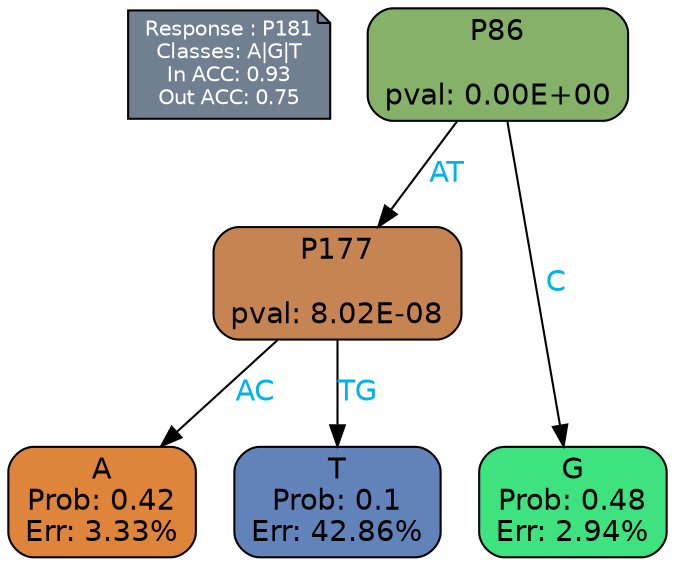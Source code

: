 digraph Tree {
node [shape=box, style="filled, rounded", color="black", fontname=helvetica] ;
graph [ranksep=equally, splines=polylines, bgcolor=transparent, dpi=600] ;
edge [fontname=helvetica] ;
LEGEND [label="Response : P181
Classes: A|G|T
In ACC: 0.93
Out ACC: 0.75
",shape=note,align=left,style=filled,fillcolor="slategray",fontcolor="white",fontsize=10];1 [label="P86

pval: 0.00E+00", fillcolor="#85b168"] ;
2 [label="P177

pval: 8.02E-08", fillcolor="#c78453"] ;
3 [label="A
Prob: 0.42
Err: 3.33%", fillcolor="#df843b"] ;
4 [label="T
Prob: 0.1
Err: 42.86%", fillcolor="#6282ba"] ;
5 [label="G
Prob: 0.48
Err: 2.94%", fillcolor="#3ee27e"] ;
1 -> 2 [label="AT",fontcolor=deepskyblue2] ;
1 -> 5 [label="C",fontcolor=deepskyblue2] ;
2 -> 3 [label="AC",fontcolor=deepskyblue2] ;
2 -> 4 [label="TG",fontcolor=deepskyblue2] ;
{rank = same; 3;4;5;}{rank = same; LEGEND;1;}}